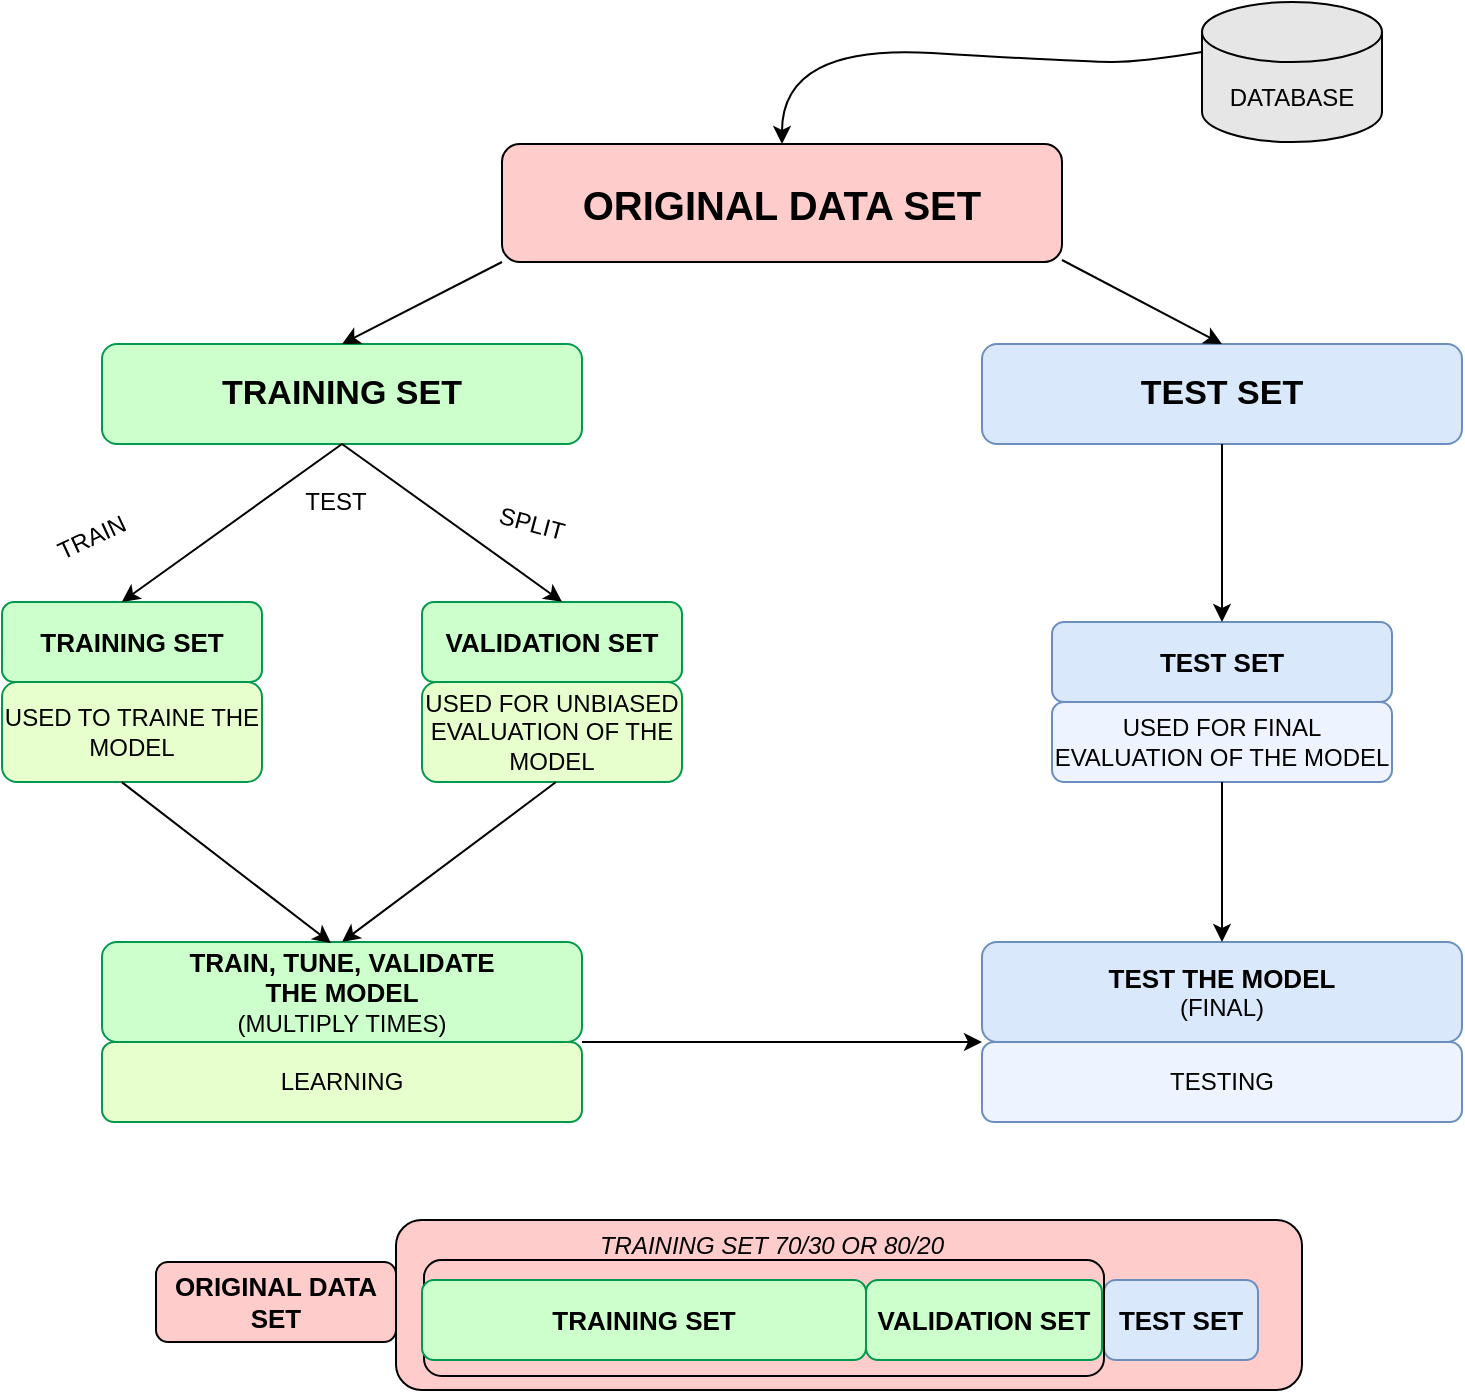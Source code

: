 <mxfile version="14.1.8" type="device"><diagram id="gAXM80eOmFJCsdhVerRg" name="Page-1"><mxGraphModel dx="1024" dy="623" grid="1" gridSize="10" guides="1" tooltips="1" connect="1" arrows="1" fold="1" page="1" pageScale="1" pageWidth="850" pageHeight="1100" math="0" shadow="0"><root><mxCell id="0"/><mxCell id="1" parent="0"/><mxCell id="Njvg1StNc8O0nZl79PbX-1" value="&lt;font style=&quot;font-size: 20px&quot;&gt;&lt;b&gt;ORIGINAL DATA SET&lt;/b&gt;&lt;/font&gt;" style="rounded=1;whiteSpace=wrap;html=1;fillColor=#FFCCCC;" vertex="1" parent="1"><mxGeometry x="280" y="81" width="280" height="59" as="geometry"/></mxCell><mxCell id="Njvg1StNc8O0nZl79PbX-2" value="DATABASE" style="shape=cylinder3;whiteSpace=wrap;html=1;boundedLbl=1;backgroundOutline=1;size=15;fillColor=#E6E6E6;" vertex="1" parent="1"><mxGeometry x="630" y="10" width="90" height="70" as="geometry"/></mxCell><mxCell id="Njvg1StNc8O0nZl79PbX-3" value="" style="curved=1;endArrow=classic;html=1;exitX=0;exitY=0;exitDx=0;exitDy=25;exitPerimeter=0;entryX=0.5;entryY=0;entryDx=0;entryDy=0;" edge="1" parent="1" source="Njvg1StNc8O0nZl79PbX-2" target="Njvg1StNc8O0nZl79PbX-1"><mxGeometry width="50" height="50" relative="1" as="geometry"><mxPoint x="420" y="81" as="sourcePoint"/><mxPoint x="440" y="51" as="targetPoint"/><Array as="points"><mxPoint x="600" y="40"/><mxPoint x="570" y="40"/><mxPoint x="420" y="31"/></Array></mxGeometry></mxCell><mxCell id="Njvg1StNc8O0nZl79PbX-4" value="&lt;font style=&quot;font-size: 17px&quot;&gt;&lt;b&gt;TRAINING SET&lt;/b&gt;&lt;/font&gt;" style="rounded=1;whiteSpace=wrap;html=1;fillColor=#CCFFCC;strokeColor=#00994D;" vertex="1" parent="1"><mxGeometry x="80" y="181" width="240" height="50" as="geometry"/></mxCell><mxCell id="Njvg1StNc8O0nZl79PbX-5" value="&lt;font style=&quot;font-size: 17px&quot;&gt;&lt;b&gt;TEST SET&lt;/b&gt;&lt;/font&gt;" style="rounded=1;whiteSpace=wrap;html=1;fillColor=#dae8fc;strokeColor=#6c8ebf;" vertex="1" parent="1"><mxGeometry x="520" y="181" width="240" height="50" as="geometry"/></mxCell><mxCell id="Njvg1StNc8O0nZl79PbX-6" value="&lt;font style=&quot;font-size: 13px&quot;&gt;&lt;b&gt;TRAINING SET&lt;/b&gt;&lt;/font&gt;" style="rounded=1;whiteSpace=wrap;html=1;fillColor=#CCFFCC;strokeColor=#00994D;" vertex="1" parent="1"><mxGeometry x="30" y="310" width="130" height="40" as="geometry"/></mxCell><mxCell id="Njvg1StNc8O0nZl79PbX-7" value="&lt;span style=&quot;font-size: 13px&quot;&gt;&lt;b&gt;VALIDATION SET&lt;/b&gt;&lt;/span&gt;" style="rounded=1;whiteSpace=wrap;html=1;fillColor=#CCFFCC;strokeColor=#00994D;" vertex="1" parent="1"><mxGeometry x="240" y="310" width="130" height="40" as="geometry"/></mxCell><mxCell id="Njvg1StNc8O0nZl79PbX-8" value="USED TO TRAINE THE MODEL" style="rounded=1;whiteSpace=wrap;html=1;strokeColor=#00994D;fillColor=#E6FFCC;" vertex="1" parent="1"><mxGeometry x="30" y="350" width="130" height="50" as="geometry"/></mxCell><mxCell id="Njvg1StNc8O0nZl79PbX-9" value="&lt;span&gt;USED FOR UNBIASED EVALUATION OF THE MODEL&lt;/span&gt;" style="rounded=1;whiteSpace=wrap;html=1;strokeColor=#00994D;fillColor=#E6FFCC;" vertex="1" parent="1"><mxGeometry x="240" y="350" width="130" height="50" as="geometry"/></mxCell><mxCell id="Njvg1StNc8O0nZl79PbX-10" value="&lt;b style=&quot;font-size: 13px&quot;&gt;TRAIN, TUNE, VALIDATE&lt;/b&gt;&lt;br&gt;&lt;b style=&quot;font-size: 13px&quot;&gt;THE MODEL&lt;/b&gt;&lt;br&gt;&lt;font style=&quot;font-size: 12px&quot;&gt;(MULTIPLY TIMES)&lt;/font&gt;" style="rounded=1;whiteSpace=wrap;html=1;fillColor=#CCFFCC;strokeColor=#00994D;" vertex="1" parent="1"><mxGeometry x="80" y="480" width="240" height="50" as="geometry"/></mxCell><mxCell id="Njvg1StNc8O0nZl79PbX-11" value="LEARNING" style="rounded=1;whiteSpace=wrap;html=1;strokeColor=#00994D;fillColor=#E6FFCC;" vertex="1" parent="1"><mxGeometry x="80" y="530" width="240" height="40" as="geometry"/></mxCell><mxCell id="Njvg1StNc8O0nZl79PbX-13" value="TRAIN&lt;br&gt;" style="text;html=1;strokeColor=none;fillColor=none;align=center;verticalAlign=middle;whiteSpace=wrap;rounded=0;rotation=-25;" vertex="1" parent="1"><mxGeometry x="49.53" y="267.89" width="50" height="20" as="geometry"/></mxCell><mxCell id="Njvg1StNc8O0nZl79PbX-14" value="TEST" style="text;html=1;strokeColor=none;fillColor=none;align=center;verticalAlign=middle;whiteSpace=wrap;rounded=0;rotation=0;" vertex="1" parent="1"><mxGeometry x="172" y="250" width="50" height="20" as="geometry"/></mxCell><mxCell id="Njvg1StNc8O0nZl79PbX-15" value="SPLIT" style="text;html=1;strokeColor=none;fillColor=none;align=center;verticalAlign=middle;whiteSpace=wrap;rounded=0;rotation=15;" vertex="1" parent="1"><mxGeometry x="270" y="261" width="50" height="20" as="geometry"/></mxCell><mxCell id="Njvg1StNc8O0nZl79PbX-17" value="" style="endArrow=classic;html=1;exitX=0.5;exitY=1;exitDx=0;exitDy=0;entryX=0.766;entryY=0.235;entryDx=0;entryDy=0;entryPerimeter=0;" edge="1" parent="1" source="Njvg1StNc8O0nZl79PbX-4"><mxGeometry width="50" height="50" relative="1" as="geometry"><mxPoint x="370" y="330" as="sourcePoint"/><mxPoint x="310.06" y="309.95" as="targetPoint"/></mxGeometry></mxCell><mxCell id="Njvg1StNc8O0nZl79PbX-18" value="" style="endArrow=classic;html=1;exitX=0.5;exitY=1;exitDx=0;exitDy=0;entryX=0.229;entryY=0.235;entryDx=0;entryDy=0;entryPerimeter=0;" edge="1" parent="1" source="Njvg1StNc8O0nZl79PbX-4"><mxGeometry width="50" height="50" relative="1" as="geometry"><mxPoint x="150" y="242" as="sourcePoint"/><mxPoint x="89.89" y="309.95" as="targetPoint"/></mxGeometry></mxCell><mxCell id="Njvg1StNc8O0nZl79PbX-19" value="" style="endArrow=classic;html=1;exitX=0.5;exitY=1;exitDx=0;exitDy=0;entryX=0.5;entryY=0;entryDx=0;entryDy=0;" edge="1" parent="1" target="Njvg1StNc8O0nZl79PbX-10"><mxGeometry width="50" height="50" relative="1" as="geometry"><mxPoint x="307" y="400" as="sourcePoint"/><mxPoint x="196.89" y="478.95" as="targetPoint"/></mxGeometry></mxCell><mxCell id="Njvg1StNc8O0nZl79PbX-20" value="" style="endArrow=classic;html=1;exitX=0.229;exitY=0.765;exitDx=0;exitDy=0;exitPerimeter=0;entryX=0.477;entryY=0.011;entryDx=0;entryDy=0;entryPerimeter=0;" edge="1" parent="1" target="Njvg1StNc8O0nZl79PbX-10"><mxGeometry width="50" height="50" relative="1" as="geometry"><mxPoint x="89.89" y="400.05" as="sourcePoint"/><mxPoint x="191" y="476" as="targetPoint"/></mxGeometry></mxCell><mxCell id="Njvg1StNc8O0nZl79PbX-21" value="" style="endArrow=classic;html=1;entryX=0.5;entryY=0;entryDx=0;entryDy=0;" edge="1" parent="1" target="Njvg1StNc8O0nZl79PbX-4"><mxGeometry width="50" height="50" relative="1" as="geometry"><mxPoint x="280" y="140" as="sourcePoint"/><mxPoint x="290" y="350" as="targetPoint"/></mxGeometry></mxCell><mxCell id="Njvg1StNc8O0nZl79PbX-22" value="" style="endArrow=classic;html=1;entryX=0.5;entryY=0;entryDx=0;entryDy=0;" edge="1" parent="1" target="Njvg1StNc8O0nZl79PbX-5"><mxGeometry width="50" height="50" relative="1" as="geometry"><mxPoint x="560" y="139" as="sourcePoint"/><mxPoint x="480" y="180" as="targetPoint"/></mxGeometry></mxCell><mxCell id="Njvg1StNc8O0nZl79PbX-45" value="&lt;b style=&quot;font-size: 13px&quot;&gt;TEST SET&lt;/b&gt;" style="rounded=1;whiteSpace=wrap;html=1;fillColor=#dae8fc;strokeColor=#6c8ebf;" vertex="1" parent="1"><mxGeometry x="555" y="320" width="170" height="40" as="geometry"/></mxCell><mxCell id="Njvg1StNc8O0nZl79PbX-46" value="&lt;span&gt;USED FOR FINAL EVALUATION OF THE MODEL&lt;/span&gt;" style="rounded=1;whiteSpace=wrap;html=1;strokeColor=#6c8ebf;fillColor=#EDF4FF;align=center;" vertex="1" parent="1"><mxGeometry x="555" y="360" width="170" height="40" as="geometry"/></mxCell><mxCell id="Njvg1StNc8O0nZl79PbX-49" value="&lt;b style=&quot;font-size: 13px&quot;&gt;TEST THE MODEL&lt;/b&gt;&lt;br&gt;&lt;font&gt;(FINAL)&lt;/font&gt;" style="rounded=1;whiteSpace=wrap;html=1;fillColor=#dae8fc;strokeColor=#6c8ebf;" vertex="1" parent="1"><mxGeometry x="520" y="480" width="240" height="50" as="geometry"/></mxCell><mxCell id="Njvg1StNc8O0nZl79PbX-50" value="TESTING" style="rounded=1;whiteSpace=wrap;html=1;strokeColor=#6c8ebf;fillColor=#EDF4FF;" vertex="1" parent="1"><mxGeometry x="520" y="530" width="240" height="40" as="geometry"/></mxCell><mxCell id="Njvg1StNc8O0nZl79PbX-51" value="" style="endArrow=classic;html=1;entryX=0.5;entryY=0;entryDx=0;entryDy=0;exitX=0.5;exitY=1;exitDx=0;exitDy=0;" edge="1" parent="1" source="Njvg1StNc8O0nZl79PbX-5" target="Njvg1StNc8O0nZl79PbX-45"><mxGeometry width="50" height="50" relative="1" as="geometry"><mxPoint x="450" y="380" as="sourcePoint"/><mxPoint x="500" y="330" as="targetPoint"/></mxGeometry></mxCell><mxCell id="Njvg1StNc8O0nZl79PbX-52" value="" style="endArrow=classic;html=1;exitX=0.5;exitY=1;exitDx=0;exitDy=0;entryX=0.5;entryY=0;entryDx=0;entryDy=0;" edge="1" parent="1" source="Njvg1StNc8O0nZl79PbX-46" target="Njvg1StNc8O0nZl79PbX-49"><mxGeometry width="50" height="50" relative="1" as="geometry"><mxPoint x="642" y="460" as="sourcePoint"/><mxPoint x="642" y="490" as="targetPoint"/></mxGeometry></mxCell><mxCell id="Njvg1StNc8O0nZl79PbX-54" value="" style="endArrow=classic;html=1;exitX=1;exitY=0;exitDx=0;exitDy=0;entryX=0;entryY=0;entryDx=0;entryDy=0;" edge="1" parent="1" source="Njvg1StNc8O0nZl79PbX-11" target="Njvg1StNc8O0nZl79PbX-50"><mxGeometry width="50" height="50" relative="1" as="geometry"><mxPoint x="450" y="380" as="sourcePoint"/><mxPoint x="500" y="330" as="targetPoint"/></mxGeometry></mxCell><mxCell id="Njvg1StNc8O0nZl79PbX-57" value="&lt;font size=&quot;1&quot;&gt;&lt;span style=&quot;font-size: 13px&quot;&gt;&lt;b&gt;ORIGINAL DATA SET&lt;/b&gt;&lt;/span&gt;&lt;/font&gt;" style="rounded=1;whiteSpace=wrap;html=1;fillColor=#FFCCCC;" vertex="1" parent="1"><mxGeometry x="107" y="640" width="120" height="40" as="geometry"/></mxCell><mxCell id="Njvg1StNc8O0nZl79PbX-58" value="&lt;span style=&quot;color: rgba(0 , 0 , 0 , 0) ; font-family: monospace ; font-size: 0px&quot;&gt;%3CmxGraphModel%3E%3Croot%3E%3CmxCell%20id%3D%220%22%2F%3E%3CmxCell%20id%3D%221%22%20parent%3D%220%22%2F%3E%3CmxCell%20id%3D%222%22%20value%3D%22%26lt%3Bfont%20style%3D%26quot%3Bfont-size%3A%2013px%26quot%3B%26gt%3B%26lt%3Bb%26gt%3BTRAINING%20SET%26lt%3B%2Fb%26gt%3B%26lt%3B%2Ffont%26gt%3B%22%20style%3D%22rounded%3D1%3BwhiteSpace%3Dwrap%3Bhtml%3D1%3BfillColor%3D%23CCFFCC%3BstrokeColor%3D%2300994D%3B%22%20vertex%3D%221%22%20parent%3D%221%22%3E%3CmxGeometry%20x%3D%2230%22%20y%3D%22310%22%20width%3D%22130%22%20height%3D%2240%22%20as%3D%22geometry%22%2F%3E%3C%2FmxCell%3E%3C%2Froot%3E%3C%2FmxGraphModel%3E&lt;/span&gt;" style="rounded=1;whiteSpace=wrap;html=1;fillColor=#FFCCCC;" vertex="1" parent="1"><mxGeometry x="227" y="619" width="453" height="85" as="geometry"/></mxCell><mxCell id="Njvg1StNc8O0nZl79PbX-61" value="&lt;b style=&quot;font-size: 13px&quot;&gt;TEST SET&lt;/b&gt;" style="rounded=1;whiteSpace=wrap;html=1;fillColor=#dae8fc;strokeColor=#6c8ebf;" vertex="1" parent="1"><mxGeometry x="581" y="649" width="77" height="40" as="geometry"/></mxCell><mxCell id="Njvg1StNc8O0nZl79PbX-64" value="&lt;span style=&quot;color: rgba(0 , 0 , 0 , 0) ; font-family: monospace ; font-size: 0px&quot;&gt;%3CmxGraphModel%3E%3Croot%3E%3CmxCell%20id%3D%220%22%2F%3E%3CmxCell%20id%3D%221%22%20parent%3D%220%22%2F%3E%3CmxCell%20id%3D%222%22%20value%3D%22%26lt%3Bfont%20style%3D%26quot%3Bfont-size%3A%2013px%26quot%3B%26gt%3B%26lt%3Bb%26gt%3BTRAINING%20SET%26lt%3B%2Fb%26gt%3B%26lt%3B%2Ffont%26gt%3B%22%20style%3D%22rounded%3D1%3BwhiteSpace%3Dwrap%3Bhtml%3D1%3BfillColor%3D%23CCFFCC%3BstrokeColor%3D%2300994D%3B%22%20vertex%3D%221%22%20parent%3D%221%22%3E%3CmxGeometry%20x%3D%2230%22%20y%3D%22310%22%20width%3D%22130%22%20height%3D%2240%22%20as%3D%22geometry%22%2F%3E%3C%2FmxCell%3E%3C%2Froot%3E%3C%2FmxGraphModel%3E&lt;/span&gt;" style="rounded=1;whiteSpace=wrap;html=1;fillColor=#FFCCCC;" vertex="1" parent="1"><mxGeometry x="241" y="639" width="340" height="58" as="geometry"/></mxCell><mxCell id="Njvg1StNc8O0nZl79PbX-65" value="&lt;font style=&quot;font-size: 13px&quot;&gt;&lt;b&gt;TRAINING SET&lt;/b&gt;&lt;/font&gt;" style="rounded=1;whiteSpace=wrap;html=1;fillColor=#CCFFCC;strokeColor=#00994D;" vertex="1" parent="1"><mxGeometry x="240" y="649" width="222" height="40" as="geometry"/></mxCell><mxCell id="Njvg1StNc8O0nZl79PbX-66" value="&lt;span style=&quot;font-size: 13px&quot;&gt;&lt;b&gt;VALIDATION SET&lt;/b&gt;&lt;/span&gt;" style="rounded=1;whiteSpace=wrap;html=1;fillColor=#CCFFCC;strokeColor=#00994D;" vertex="1" parent="1"><mxGeometry x="462" y="649" width="118" height="40" as="geometry"/></mxCell><mxCell id="Njvg1StNc8O0nZl79PbX-68" value="&lt;i&gt;TRAINING SET 70/30 OR 80/20&lt;/i&gt;" style="text;html=1;strokeColor=none;fillColor=none;align=center;verticalAlign=middle;whiteSpace=wrap;rounded=0;" vertex="1" parent="1"><mxGeometry x="250" y="622" width="330" height="20" as="geometry"/></mxCell><mxCell id="Njvg1StNc8O0nZl79PbX-23" value="Untitled Layer" visible="0" parent="0"/><mxCell id="Njvg1StNc8O0nZl79PbX-24" value="&lt;font style=&quot;font-size: 20px&quot;&gt;ORIGINAL DATA SET&lt;/font&gt;" style="rounded=1;whiteSpace=wrap;html=1;fillColor=#FFCCCC;" vertex="1" parent="Njvg1StNc8O0nZl79PbX-23"><mxGeometry x="280" y="81" width="280" height="59" as="geometry"/></mxCell><mxCell id="Njvg1StNc8O0nZl79PbX-25" value="DATABASE" style="shape=cylinder3;whiteSpace=wrap;html=1;boundedLbl=1;backgroundOutline=1;size=15;fillColor=#E6E6E6;" vertex="1" parent="Njvg1StNc8O0nZl79PbX-23"><mxGeometry x="630" y="10" width="90" height="70" as="geometry"/></mxCell><mxCell id="Njvg1StNc8O0nZl79PbX-26" value="" style="curved=1;endArrow=classic;html=1;exitX=0;exitY=0;exitDx=0;exitDy=25;exitPerimeter=0;entryX=0.5;entryY=0;entryDx=0;entryDy=0;" edge="1" parent="Njvg1StNc8O0nZl79PbX-23" source="Njvg1StNc8O0nZl79PbX-25" target="Njvg1StNc8O0nZl79PbX-24"><mxGeometry width="50" height="50" relative="1" as="geometry"><mxPoint x="420" y="81" as="sourcePoint"/><mxPoint x="440" y="51" as="targetPoint"/><Array as="points"><mxPoint x="600" y="40"/><mxPoint x="570" y="40"/><mxPoint x="420" y="31"/></Array></mxGeometry></mxCell><mxCell id="Njvg1StNc8O0nZl79PbX-27" value="" style="rounded=1;whiteSpace=wrap;html=1;fillColor=#CCFFCC;strokeColor=#00994D;" vertex="1" parent="Njvg1StNc8O0nZl79PbX-23"><mxGeometry x="80" y="181" width="240" height="50" as="geometry"/></mxCell><mxCell id="Njvg1StNc8O0nZl79PbX-28" value="" style="rounded=1;whiteSpace=wrap;html=1;fillColor=#dae8fc;strokeColor=#6c8ebf;" vertex="1" parent="Njvg1StNc8O0nZl79PbX-23"><mxGeometry x="520" y="180" width="240" height="50" as="geometry"/></mxCell><mxCell id="Njvg1StNc8O0nZl79PbX-29" value="" style="rounded=1;whiteSpace=wrap;html=1;fillColor=#CCFFCC;strokeColor=#00994D;" vertex="1" parent="Njvg1StNc8O0nZl79PbX-23"><mxGeometry x="30" y="310" width="130" height="40" as="geometry"/></mxCell><mxCell id="Njvg1StNc8O0nZl79PbX-30" value="" style="rounded=1;whiteSpace=wrap;html=1;fillColor=#CCFFCC;strokeColor=#00994D;" vertex="1" parent="Njvg1StNc8O0nZl79PbX-23"><mxGeometry x="240" y="310" width="130" height="40" as="geometry"/></mxCell><mxCell id="Njvg1StNc8O0nZl79PbX-31" value="" style="rounded=1;whiteSpace=wrap;html=1;strokeColor=#00994D;fillColor=#E6FFCC;" vertex="1" parent="Njvg1StNc8O0nZl79PbX-23"><mxGeometry x="30" y="350" width="130" height="50" as="geometry"/></mxCell><mxCell id="Njvg1StNc8O0nZl79PbX-32" value="" style="rounded=1;whiteSpace=wrap;html=1;strokeColor=#00994D;fillColor=#E6FFCC;" vertex="1" parent="Njvg1StNc8O0nZl79PbX-23"><mxGeometry x="240" y="350" width="130" height="50" as="geometry"/></mxCell><mxCell id="Njvg1StNc8O0nZl79PbX-33" value="" style="rounded=1;whiteSpace=wrap;html=1;fillColor=#CCFFCC;strokeColor=#00994D;" vertex="1" parent="Njvg1StNc8O0nZl79PbX-23"><mxGeometry x="80" y="480" width="240" height="50" as="geometry"/></mxCell><mxCell id="Njvg1StNc8O0nZl79PbX-34" value="" style="rounded=1;whiteSpace=wrap;html=1;strokeColor=#00994D;fillColor=#E6FFCC;" vertex="1" parent="Njvg1StNc8O0nZl79PbX-23"><mxGeometry x="80" y="530" width="240" height="40" as="geometry"/></mxCell><mxCell id="Njvg1StNc8O0nZl79PbX-35" value="TRAIN&lt;br&gt;" style="text;html=1;strokeColor=none;fillColor=none;align=center;verticalAlign=middle;whiteSpace=wrap;rounded=0;rotation=-25;" vertex="1" parent="Njvg1StNc8O0nZl79PbX-23"><mxGeometry x="49.53" y="267.89" width="50" height="20" as="geometry"/></mxCell><mxCell id="Njvg1StNc8O0nZl79PbX-36" value="TEST" style="text;html=1;strokeColor=none;fillColor=none;align=center;verticalAlign=middle;whiteSpace=wrap;rounded=0;rotation=0;" vertex="1" parent="Njvg1StNc8O0nZl79PbX-23"><mxGeometry x="172" y="250" width="50" height="20" as="geometry"/></mxCell><mxCell id="Njvg1StNc8O0nZl79PbX-37" value="SPLIT" style="text;html=1;strokeColor=none;fillColor=none;align=center;verticalAlign=middle;whiteSpace=wrap;rounded=0;rotation=15;" vertex="1" parent="Njvg1StNc8O0nZl79PbX-23"><mxGeometry x="270" y="261" width="50" height="20" as="geometry"/></mxCell><mxCell id="Njvg1StNc8O0nZl79PbX-38" value="" style="endArrow=classic;html=1;exitX=0.5;exitY=1;exitDx=0;exitDy=0;entryX=0.766;entryY=0.235;entryDx=0;entryDy=0;entryPerimeter=0;" edge="1" parent="Njvg1StNc8O0nZl79PbX-23" source="Njvg1StNc8O0nZl79PbX-27"><mxGeometry width="50" height="50" relative="1" as="geometry"><mxPoint x="370" y="330" as="sourcePoint"/><mxPoint x="310.06" y="309.95" as="targetPoint"/></mxGeometry></mxCell><mxCell id="Njvg1StNc8O0nZl79PbX-39" value="" style="endArrow=classic;html=1;exitX=0.5;exitY=1;exitDx=0;exitDy=0;entryX=0.229;entryY=0.235;entryDx=0;entryDy=0;entryPerimeter=0;" edge="1" parent="Njvg1StNc8O0nZl79PbX-23" source="Njvg1StNc8O0nZl79PbX-27"><mxGeometry width="50" height="50" relative="1" as="geometry"><mxPoint x="150" y="242" as="sourcePoint"/><mxPoint x="89.89" y="309.95" as="targetPoint"/></mxGeometry></mxCell><mxCell id="Njvg1StNc8O0nZl79PbX-40" value="" style="endArrow=classic;html=1;exitX=0.5;exitY=1;exitDx=0;exitDy=0;entryX=0.5;entryY=0;entryDx=0;entryDy=0;" edge="1" parent="Njvg1StNc8O0nZl79PbX-23" target="Njvg1StNc8O0nZl79PbX-33"><mxGeometry width="50" height="50" relative="1" as="geometry"><mxPoint x="307" y="400" as="sourcePoint"/><mxPoint x="196.89" y="478.95" as="targetPoint"/></mxGeometry></mxCell><mxCell id="Njvg1StNc8O0nZl79PbX-41" value="" style="endArrow=classic;html=1;exitX=0.229;exitY=0.765;exitDx=0;exitDy=0;exitPerimeter=0;entryX=0.477;entryY=0.011;entryDx=0;entryDy=0;entryPerimeter=0;" edge="1" parent="Njvg1StNc8O0nZl79PbX-23" target="Njvg1StNc8O0nZl79PbX-33"><mxGeometry width="50" height="50" relative="1" as="geometry"><mxPoint x="89.89" y="400.05" as="sourcePoint"/><mxPoint x="191" y="476" as="targetPoint"/></mxGeometry></mxCell><mxCell id="Njvg1StNc8O0nZl79PbX-42" value="" style="endArrow=classic;html=1;entryX=0.5;entryY=0;entryDx=0;entryDy=0;" edge="1" parent="Njvg1StNc8O0nZl79PbX-23" target="Njvg1StNc8O0nZl79PbX-27"><mxGeometry width="50" height="50" relative="1" as="geometry"><mxPoint x="280" y="140" as="sourcePoint"/><mxPoint x="290" y="350" as="targetPoint"/></mxGeometry></mxCell><mxCell id="Njvg1StNc8O0nZl79PbX-43" value="" style="endArrow=classic;html=1;entryX=0.5;entryY=0;entryDx=0;entryDy=0;" edge="1" parent="Njvg1StNc8O0nZl79PbX-23" target="Njvg1StNc8O0nZl79PbX-28"><mxGeometry width="50" height="50" relative="1" as="geometry"><mxPoint x="560" y="139" as="sourcePoint"/><mxPoint x="480" y="180" as="targetPoint"/></mxGeometry></mxCell><mxCell id="Njvg1StNc8O0nZl79PbX-44" value="" style="ellipse;whiteSpace=wrap;html=1;fillColor=none;strokeColor=#006600;" vertex="1" parent="Njvg1StNc8O0nZl79PbX-23"><mxGeometry x="-4" y="270" width="410" height="170" as="geometry"/></mxCell></root></mxGraphModel></diagram></mxfile>